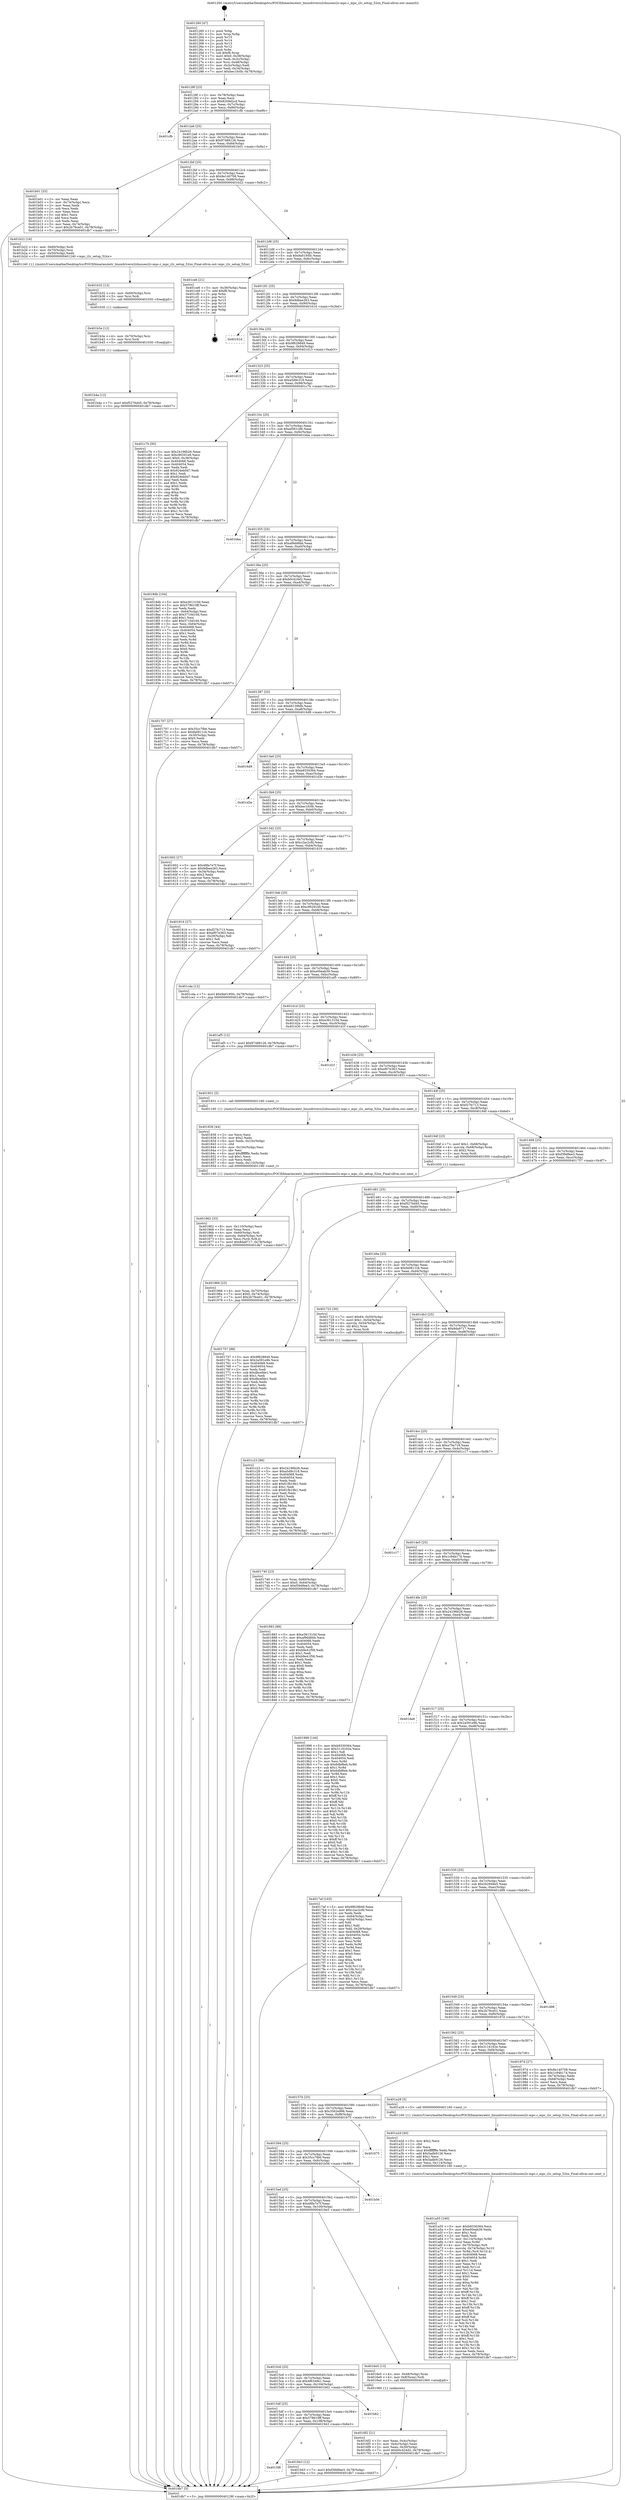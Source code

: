 digraph "0x401260" {
  label = "0x401260 (/mnt/c/Users/mathe/Desktop/tcc/POCII/binaries/extr_linuxdriversi2cbussesi2c-mpc.c_mpc_i2c_setup_52xx_Final-ollvm.out::main(0))"
  labelloc = "t"
  node[shape=record]

  Entry [label="",width=0.3,height=0.3,shape=circle,fillcolor=black,style=filled]
  "0x40128f" [label="{
     0x40128f [23]\l
     | [instrs]\l
     &nbsp;&nbsp;0x40128f \<+3\>: mov -0x78(%rbp),%eax\l
     &nbsp;&nbsp;0x401292 \<+2\>: mov %eax,%ecx\l
     &nbsp;&nbsp;0x401294 \<+6\>: sub $0x8209d2cd,%ecx\l
     &nbsp;&nbsp;0x40129a \<+3\>: mov %eax,-0x7c(%rbp)\l
     &nbsp;&nbsp;0x40129d \<+3\>: mov %ecx,-0x80(%rbp)\l
     &nbsp;&nbsp;0x4012a0 \<+6\>: je 0000000000401cfb \<main+0xa9b\>\l
  }"]
  "0x401cfb" [label="{
     0x401cfb\l
  }", style=dashed]
  "0x4012a6" [label="{
     0x4012a6 [25]\l
     | [instrs]\l
     &nbsp;&nbsp;0x4012a6 \<+5\>: jmp 00000000004012ab \<main+0x4b\>\l
     &nbsp;&nbsp;0x4012ab \<+3\>: mov -0x7c(%rbp),%eax\l
     &nbsp;&nbsp;0x4012ae \<+5\>: sub $0x87488126,%eax\l
     &nbsp;&nbsp;0x4012b3 \<+6\>: mov %eax,-0x84(%rbp)\l
     &nbsp;&nbsp;0x4012b9 \<+6\>: je 0000000000401b01 \<main+0x8a1\>\l
  }"]
  Exit [label="",width=0.3,height=0.3,shape=circle,fillcolor=black,style=filled,peripheries=2]
  "0x401b01" [label="{
     0x401b01 [33]\l
     | [instrs]\l
     &nbsp;&nbsp;0x401b01 \<+2\>: xor %eax,%eax\l
     &nbsp;&nbsp;0x401b03 \<+3\>: mov -0x74(%rbp),%ecx\l
     &nbsp;&nbsp;0x401b06 \<+2\>: mov %eax,%edx\l
     &nbsp;&nbsp;0x401b08 \<+2\>: sub %ecx,%edx\l
     &nbsp;&nbsp;0x401b0a \<+2\>: mov %eax,%ecx\l
     &nbsp;&nbsp;0x401b0c \<+3\>: sub $0x1,%ecx\l
     &nbsp;&nbsp;0x401b0f \<+2\>: add %ecx,%edx\l
     &nbsp;&nbsp;0x401b11 \<+2\>: sub %edx,%eax\l
     &nbsp;&nbsp;0x401b13 \<+3\>: mov %eax,-0x74(%rbp)\l
     &nbsp;&nbsp;0x401b16 \<+7\>: movl $0x2b79ce01,-0x78(%rbp)\l
     &nbsp;&nbsp;0x401b1d \<+5\>: jmp 0000000000401db7 \<main+0xb57\>\l
  }"]
  "0x4012bf" [label="{
     0x4012bf [25]\l
     | [instrs]\l
     &nbsp;&nbsp;0x4012bf \<+5\>: jmp 00000000004012c4 \<main+0x64\>\l
     &nbsp;&nbsp;0x4012c4 \<+3\>: mov -0x7c(%rbp),%eax\l
     &nbsp;&nbsp;0x4012c7 \<+5\>: sub $0x8e140708,%eax\l
     &nbsp;&nbsp;0x4012cc \<+6\>: mov %eax,-0x88(%rbp)\l
     &nbsp;&nbsp;0x4012d2 \<+6\>: je 0000000000401b22 \<main+0x8c2\>\l
  }"]
  "0x401b4a" [label="{
     0x401b4a [12]\l
     | [instrs]\l
     &nbsp;&nbsp;0x401b4a \<+7\>: movl $0xf5276d45,-0x78(%rbp)\l
     &nbsp;&nbsp;0x401b51 \<+5\>: jmp 0000000000401db7 \<main+0xb57\>\l
  }"]
  "0x401b22" [label="{
     0x401b22 [16]\l
     | [instrs]\l
     &nbsp;&nbsp;0x401b22 \<+4\>: mov -0x60(%rbp),%rdi\l
     &nbsp;&nbsp;0x401b26 \<+4\>: mov -0x70(%rbp),%rsi\l
     &nbsp;&nbsp;0x401b2a \<+3\>: mov -0x50(%rbp),%edx\l
     &nbsp;&nbsp;0x401b2d \<+5\>: call 0000000000401240 \<mpc_i2c_setup_52xx\>\l
     | [calls]\l
     &nbsp;&nbsp;0x401240 \{1\} (/mnt/c/Users/mathe/Desktop/tcc/POCII/binaries/extr_linuxdriversi2cbussesi2c-mpc.c_mpc_i2c_setup_52xx_Final-ollvm.out::mpc_i2c_setup_52xx)\l
  }"]
  "0x4012d8" [label="{
     0x4012d8 [25]\l
     | [instrs]\l
     &nbsp;&nbsp;0x4012d8 \<+5\>: jmp 00000000004012dd \<main+0x7d\>\l
     &nbsp;&nbsp;0x4012dd \<+3\>: mov -0x7c(%rbp),%eax\l
     &nbsp;&nbsp;0x4012e0 \<+5\>: sub $0x9a0195fc,%eax\l
     &nbsp;&nbsp;0x4012e5 \<+6\>: mov %eax,-0x8c(%rbp)\l
     &nbsp;&nbsp;0x4012eb \<+6\>: je 0000000000401ce6 \<main+0xa86\>\l
  }"]
  "0x401b3e" [label="{
     0x401b3e [12]\l
     | [instrs]\l
     &nbsp;&nbsp;0x401b3e \<+4\>: mov -0x70(%rbp),%rsi\l
     &nbsp;&nbsp;0x401b42 \<+3\>: mov %rsi,%rdi\l
     &nbsp;&nbsp;0x401b45 \<+5\>: call 0000000000401030 \<free@plt\>\l
     | [calls]\l
     &nbsp;&nbsp;0x401030 \{1\} (unknown)\l
  }"]
  "0x401ce6" [label="{
     0x401ce6 [21]\l
     | [instrs]\l
     &nbsp;&nbsp;0x401ce6 \<+3\>: mov -0x38(%rbp),%eax\l
     &nbsp;&nbsp;0x401ce9 \<+7\>: add $0xf8,%rsp\l
     &nbsp;&nbsp;0x401cf0 \<+1\>: pop %rbx\l
     &nbsp;&nbsp;0x401cf1 \<+2\>: pop %r12\l
     &nbsp;&nbsp;0x401cf3 \<+2\>: pop %r13\l
     &nbsp;&nbsp;0x401cf5 \<+2\>: pop %r14\l
     &nbsp;&nbsp;0x401cf7 \<+2\>: pop %r15\l
     &nbsp;&nbsp;0x401cf9 \<+1\>: pop %rbp\l
     &nbsp;&nbsp;0x401cfa \<+1\>: ret\l
  }"]
  "0x4012f1" [label="{
     0x4012f1 [25]\l
     | [instrs]\l
     &nbsp;&nbsp;0x4012f1 \<+5\>: jmp 00000000004012f6 \<main+0x96\>\l
     &nbsp;&nbsp;0x4012f6 \<+3\>: mov -0x7c(%rbp),%eax\l
     &nbsp;&nbsp;0x4012f9 \<+5\>: sub $0x9dbee263,%eax\l
     &nbsp;&nbsp;0x4012fe \<+6\>: mov %eax,-0x90(%rbp)\l
     &nbsp;&nbsp;0x401304 \<+6\>: je 000000000040161d \<main+0x3bd\>\l
  }"]
  "0x401b32" [label="{
     0x401b32 [12]\l
     | [instrs]\l
     &nbsp;&nbsp;0x401b32 \<+4\>: mov -0x60(%rbp),%rsi\l
     &nbsp;&nbsp;0x401b36 \<+3\>: mov %rsi,%rdi\l
     &nbsp;&nbsp;0x401b39 \<+5\>: call 0000000000401030 \<free@plt\>\l
     | [calls]\l
     &nbsp;&nbsp;0x401030 \{1\} (unknown)\l
  }"]
  "0x40161d" [label="{
     0x40161d\l
  }", style=dashed]
  "0x40130a" [label="{
     0x40130a [25]\l
     | [instrs]\l
     &nbsp;&nbsp;0x40130a \<+5\>: jmp 000000000040130f \<main+0xaf\>\l
     &nbsp;&nbsp;0x40130f \<+3\>: mov -0x7c(%rbp),%eax\l
     &nbsp;&nbsp;0x401312 \<+5\>: sub $0x9f628849,%eax\l
     &nbsp;&nbsp;0x401317 \<+6\>: mov %eax,-0x94(%rbp)\l
     &nbsp;&nbsp;0x40131d \<+6\>: je 0000000000401d13 \<main+0xab3\>\l
  }"]
  "0x401a55" [label="{
     0x401a55 [160]\l
     | [instrs]\l
     &nbsp;&nbsp;0x401a55 \<+5\>: mov $0xb9330364,%ecx\l
     &nbsp;&nbsp;0x401a5a \<+5\>: mov $0xe00eab39,%edx\l
     &nbsp;&nbsp;0x401a5f \<+3\>: mov $0x1,%sil\l
     &nbsp;&nbsp;0x401a62 \<+2\>: xor %edi,%edi\l
     &nbsp;&nbsp;0x401a64 \<+7\>: mov -0x114(%rbp),%r8d\l
     &nbsp;&nbsp;0x401a6b \<+4\>: imul %eax,%r8d\l
     &nbsp;&nbsp;0x401a6f \<+4\>: mov -0x70(%rbp),%r9\l
     &nbsp;&nbsp;0x401a73 \<+4\>: movslq -0x74(%rbp),%r10\l
     &nbsp;&nbsp;0x401a77 \<+4\>: mov %r8d,(%r9,%r10,4)\l
     &nbsp;&nbsp;0x401a7b \<+7\>: mov 0x404068,%eax\l
     &nbsp;&nbsp;0x401a82 \<+8\>: mov 0x404054,%r8d\l
     &nbsp;&nbsp;0x401a8a \<+3\>: sub $0x1,%edi\l
     &nbsp;&nbsp;0x401a8d \<+3\>: mov %eax,%r11d\l
     &nbsp;&nbsp;0x401a90 \<+3\>: add %edi,%r11d\l
     &nbsp;&nbsp;0x401a93 \<+4\>: imul %r11d,%eax\l
     &nbsp;&nbsp;0x401a97 \<+3\>: and $0x1,%eax\l
     &nbsp;&nbsp;0x401a9a \<+3\>: cmp $0x0,%eax\l
     &nbsp;&nbsp;0x401a9d \<+3\>: sete %bl\l
     &nbsp;&nbsp;0x401aa0 \<+4\>: cmp $0xa,%r8d\l
     &nbsp;&nbsp;0x401aa4 \<+4\>: setl %r14b\l
     &nbsp;&nbsp;0x401aa8 \<+3\>: mov %bl,%r15b\l
     &nbsp;&nbsp;0x401aab \<+4\>: xor $0xff,%r15b\l
     &nbsp;&nbsp;0x401aaf \<+3\>: mov %r14b,%r12b\l
     &nbsp;&nbsp;0x401ab2 \<+4\>: xor $0xff,%r12b\l
     &nbsp;&nbsp;0x401ab6 \<+4\>: xor $0x1,%sil\l
     &nbsp;&nbsp;0x401aba \<+3\>: mov %r15b,%r13b\l
     &nbsp;&nbsp;0x401abd \<+4\>: and $0xff,%r13b\l
     &nbsp;&nbsp;0x401ac1 \<+3\>: and %sil,%bl\l
     &nbsp;&nbsp;0x401ac4 \<+3\>: mov %r12b,%al\l
     &nbsp;&nbsp;0x401ac7 \<+2\>: and $0xff,%al\l
     &nbsp;&nbsp;0x401ac9 \<+3\>: and %sil,%r14b\l
     &nbsp;&nbsp;0x401acc \<+3\>: or %bl,%r13b\l
     &nbsp;&nbsp;0x401acf \<+3\>: or %r14b,%al\l
     &nbsp;&nbsp;0x401ad2 \<+3\>: xor %al,%r13b\l
     &nbsp;&nbsp;0x401ad5 \<+3\>: or %r12b,%r15b\l
     &nbsp;&nbsp;0x401ad8 \<+4\>: xor $0xff,%r15b\l
     &nbsp;&nbsp;0x401adc \<+4\>: or $0x1,%sil\l
     &nbsp;&nbsp;0x401ae0 \<+3\>: and %sil,%r15b\l
     &nbsp;&nbsp;0x401ae3 \<+3\>: or %r15b,%r13b\l
     &nbsp;&nbsp;0x401ae6 \<+4\>: test $0x1,%r13b\l
     &nbsp;&nbsp;0x401aea \<+3\>: cmovne %edx,%ecx\l
     &nbsp;&nbsp;0x401aed \<+3\>: mov %ecx,-0x78(%rbp)\l
     &nbsp;&nbsp;0x401af0 \<+5\>: jmp 0000000000401db7 \<main+0xb57\>\l
  }"]
  "0x401d13" [label="{
     0x401d13\l
  }", style=dashed]
  "0x401323" [label="{
     0x401323 [25]\l
     | [instrs]\l
     &nbsp;&nbsp;0x401323 \<+5\>: jmp 0000000000401328 \<main+0xc8\>\l
     &nbsp;&nbsp;0x401328 \<+3\>: mov -0x7c(%rbp),%eax\l
     &nbsp;&nbsp;0x40132b \<+5\>: sub $0xa5d9c318,%eax\l
     &nbsp;&nbsp;0x401330 \<+6\>: mov %eax,-0x98(%rbp)\l
     &nbsp;&nbsp;0x401336 \<+6\>: je 0000000000401c7b \<main+0xa1b\>\l
  }"]
  "0x401a2d" [label="{
     0x401a2d [40]\l
     | [instrs]\l
     &nbsp;&nbsp;0x401a2d \<+5\>: mov $0x2,%ecx\l
     &nbsp;&nbsp;0x401a32 \<+1\>: cltd\l
     &nbsp;&nbsp;0x401a33 \<+2\>: idiv %ecx\l
     &nbsp;&nbsp;0x401a35 \<+6\>: imul $0xfffffffe,%edx,%ecx\l
     &nbsp;&nbsp;0x401a3b \<+6\>: add $0x5adb9126,%ecx\l
     &nbsp;&nbsp;0x401a41 \<+3\>: add $0x1,%ecx\l
     &nbsp;&nbsp;0x401a44 \<+6\>: sub $0x5adb9126,%ecx\l
     &nbsp;&nbsp;0x401a4a \<+6\>: mov %ecx,-0x114(%rbp)\l
     &nbsp;&nbsp;0x401a50 \<+5\>: call 0000000000401160 \<next_i\>\l
     | [calls]\l
     &nbsp;&nbsp;0x401160 \{1\} (/mnt/c/Users/mathe/Desktop/tcc/POCII/binaries/extr_linuxdriversi2cbussesi2c-mpc.c_mpc_i2c_setup_52xx_Final-ollvm.out::next_i)\l
  }"]
  "0x401c7b" [label="{
     0x401c7b [95]\l
     | [instrs]\l
     &nbsp;&nbsp;0x401c7b \<+5\>: mov $0x24196b26,%eax\l
     &nbsp;&nbsp;0x401c80 \<+5\>: mov $0xc90291e9,%ecx\l
     &nbsp;&nbsp;0x401c85 \<+7\>: movl $0x0,-0x38(%rbp)\l
     &nbsp;&nbsp;0x401c8c \<+7\>: mov 0x404068,%edx\l
     &nbsp;&nbsp;0x401c93 \<+7\>: mov 0x404054,%esi\l
     &nbsp;&nbsp;0x401c9a \<+2\>: mov %edx,%edi\l
     &nbsp;&nbsp;0x401c9c \<+6\>: add $0x924eb0d7,%edi\l
     &nbsp;&nbsp;0x401ca2 \<+3\>: sub $0x1,%edi\l
     &nbsp;&nbsp;0x401ca5 \<+6\>: sub $0x924eb0d7,%edi\l
     &nbsp;&nbsp;0x401cab \<+3\>: imul %edi,%edx\l
     &nbsp;&nbsp;0x401cae \<+3\>: and $0x1,%edx\l
     &nbsp;&nbsp;0x401cb1 \<+3\>: cmp $0x0,%edx\l
     &nbsp;&nbsp;0x401cb4 \<+4\>: sete %r8b\l
     &nbsp;&nbsp;0x401cb8 \<+3\>: cmp $0xa,%esi\l
     &nbsp;&nbsp;0x401cbb \<+4\>: setl %r9b\l
     &nbsp;&nbsp;0x401cbf \<+3\>: mov %r8b,%r10b\l
     &nbsp;&nbsp;0x401cc2 \<+3\>: and %r9b,%r10b\l
     &nbsp;&nbsp;0x401cc5 \<+3\>: xor %r9b,%r8b\l
     &nbsp;&nbsp;0x401cc8 \<+3\>: or %r8b,%r10b\l
     &nbsp;&nbsp;0x401ccb \<+4\>: test $0x1,%r10b\l
     &nbsp;&nbsp;0x401ccf \<+3\>: cmovne %ecx,%eax\l
     &nbsp;&nbsp;0x401cd2 \<+3\>: mov %eax,-0x78(%rbp)\l
     &nbsp;&nbsp;0x401cd5 \<+5\>: jmp 0000000000401db7 \<main+0xb57\>\l
  }"]
  "0x40133c" [label="{
     0x40133c [25]\l
     | [instrs]\l
     &nbsp;&nbsp;0x40133c \<+5\>: jmp 0000000000401341 \<main+0xe1\>\l
     &nbsp;&nbsp;0x401341 \<+3\>: mov -0x7c(%rbp),%eax\l
     &nbsp;&nbsp;0x401344 \<+5\>: sub $0xaf561cd6,%eax\l
     &nbsp;&nbsp;0x401349 \<+6\>: mov %eax,-0x9c(%rbp)\l
     &nbsp;&nbsp;0x40134f \<+6\>: je 0000000000401bba \<main+0x95a\>\l
  }"]
  "0x401966" [label="{
     0x401966 [23]\l
     | [instrs]\l
     &nbsp;&nbsp;0x401966 \<+4\>: mov %rax,-0x70(%rbp)\l
     &nbsp;&nbsp;0x40196a \<+7\>: movl $0x0,-0x74(%rbp)\l
     &nbsp;&nbsp;0x401971 \<+7\>: movl $0x2b79ce01,-0x78(%rbp)\l
     &nbsp;&nbsp;0x401978 \<+5\>: jmp 0000000000401db7 \<main+0xb57\>\l
  }"]
  "0x401bba" [label="{
     0x401bba\l
  }", style=dashed]
  "0x401355" [label="{
     0x401355 [25]\l
     | [instrs]\l
     &nbsp;&nbsp;0x401355 \<+5\>: jmp 000000000040135a \<main+0xfa\>\l
     &nbsp;&nbsp;0x40135a \<+3\>: mov -0x7c(%rbp),%eax\l
     &nbsp;&nbsp;0x40135d \<+5\>: sub $0xaf9dd6bb,%eax\l
     &nbsp;&nbsp;0x401362 \<+6\>: mov %eax,-0xa0(%rbp)\l
     &nbsp;&nbsp;0x401368 \<+6\>: je 00000000004018db \<main+0x67b\>\l
  }"]
  "0x4015f8" [label="{
     0x4015f8\l
  }", style=dashed]
  "0x4018db" [label="{
     0x4018db [104]\l
     | [instrs]\l
     &nbsp;&nbsp;0x4018db \<+5\>: mov $0xe361310d,%eax\l
     &nbsp;&nbsp;0x4018e0 \<+5\>: mov $0x578610ff,%ecx\l
     &nbsp;&nbsp;0x4018e5 \<+2\>: xor %edx,%edx\l
     &nbsp;&nbsp;0x4018e7 \<+3\>: mov -0x64(%rbp),%esi\l
     &nbsp;&nbsp;0x4018ea \<+6\>: sub $0x3710d10d,%esi\l
     &nbsp;&nbsp;0x4018f0 \<+3\>: add $0x1,%esi\l
     &nbsp;&nbsp;0x4018f3 \<+6\>: add $0x3710d10d,%esi\l
     &nbsp;&nbsp;0x4018f9 \<+3\>: mov %esi,-0x64(%rbp)\l
     &nbsp;&nbsp;0x4018fc \<+7\>: mov 0x404068,%esi\l
     &nbsp;&nbsp;0x401903 \<+7\>: mov 0x404054,%edi\l
     &nbsp;&nbsp;0x40190a \<+3\>: sub $0x1,%edx\l
     &nbsp;&nbsp;0x40190d \<+3\>: mov %esi,%r8d\l
     &nbsp;&nbsp;0x401910 \<+3\>: add %edx,%r8d\l
     &nbsp;&nbsp;0x401913 \<+4\>: imul %r8d,%esi\l
     &nbsp;&nbsp;0x401917 \<+3\>: and $0x1,%esi\l
     &nbsp;&nbsp;0x40191a \<+3\>: cmp $0x0,%esi\l
     &nbsp;&nbsp;0x40191d \<+4\>: sete %r9b\l
     &nbsp;&nbsp;0x401921 \<+3\>: cmp $0xa,%edi\l
     &nbsp;&nbsp;0x401924 \<+4\>: setl %r10b\l
     &nbsp;&nbsp;0x401928 \<+3\>: mov %r9b,%r11b\l
     &nbsp;&nbsp;0x40192b \<+3\>: and %r10b,%r11b\l
     &nbsp;&nbsp;0x40192e \<+3\>: xor %r10b,%r9b\l
     &nbsp;&nbsp;0x401931 \<+3\>: or %r9b,%r11b\l
     &nbsp;&nbsp;0x401934 \<+4\>: test $0x1,%r11b\l
     &nbsp;&nbsp;0x401938 \<+3\>: cmovne %ecx,%eax\l
     &nbsp;&nbsp;0x40193b \<+3\>: mov %eax,-0x78(%rbp)\l
     &nbsp;&nbsp;0x40193e \<+5\>: jmp 0000000000401db7 \<main+0xb57\>\l
  }"]
  "0x40136e" [label="{
     0x40136e [25]\l
     | [instrs]\l
     &nbsp;&nbsp;0x40136e \<+5\>: jmp 0000000000401373 \<main+0x113\>\l
     &nbsp;&nbsp;0x401373 \<+3\>: mov -0x7c(%rbp),%eax\l
     &nbsp;&nbsp;0x401376 \<+5\>: sub $0xb0c424d2,%eax\l
     &nbsp;&nbsp;0x40137b \<+6\>: mov %eax,-0xa4(%rbp)\l
     &nbsp;&nbsp;0x401381 \<+6\>: je 0000000000401707 \<main+0x4a7\>\l
  }"]
  "0x401943" [label="{
     0x401943 [12]\l
     | [instrs]\l
     &nbsp;&nbsp;0x401943 \<+7\>: movl $0xf39d9ee3,-0x78(%rbp)\l
     &nbsp;&nbsp;0x40194a \<+5\>: jmp 0000000000401db7 \<main+0xb57\>\l
  }"]
  "0x401707" [label="{
     0x401707 [27]\l
     | [instrs]\l
     &nbsp;&nbsp;0x401707 \<+5\>: mov $0x35cc7fb6,%eax\l
     &nbsp;&nbsp;0x40170c \<+5\>: mov $0xfa0811cb,%ecx\l
     &nbsp;&nbsp;0x401711 \<+3\>: mov -0x30(%rbp),%edx\l
     &nbsp;&nbsp;0x401714 \<+3\>: cmp $0x0,%edx\l
     &nbsp;&nbsp;0x401717 \<+3\>: cmove %ecx,%eax\l
     &nbsp;&nbsp;0x40171a \<+3\>: mov %eax,-0x78(%rbp)\l
     &nbsp;&nbsp;0x40171d \<+5\>: jmp 0000000000401db7 \<main+0xb57\>\l
  }"]
  "0x401387" [label="{
     0x401387 [25]\l
     | [instrs]\l
     &nbsp;&nbsp;0x401387 \<+5\>: jmp 000000000040138c \<main+0x12c\>\l
     &nbsp;&nbsp;0x40138c \<+3\>: mov -0x7c(%rbp),%eax\l
     &nbsp;&nbsp;0x40138f \<+5\>: sub $0xb6139bfb,%eax\l
     &nbsp;&nbsp;0x401394 \<+6\>: mov %eax,-0xa8(%rbp)\l
     &nbsp;&nbsp;0x40139a \<+6\>: je 00000000004016d9 \<main+0x479\>\l
  }"]
  "0x4015df" [label="{
     0x4015df [25]\l
     | [instrs]\l
     &nbsp;&nbsp;0x4015df \<+5\>: jmp 00000000004015e4 \<main+0x384\>\l
     &nbsp;&nbsp;0x4015e4 \<+3\>: mov -0x7c(%rbp),%eax\l
     &nbsp;&nbsp;0x4015e7 \<+5\>: sub $0x578610ff,%eax\l
     &nbsp;&nbsp;0x4015ec \<+6\>: mov %eax,-0x108(%rbp)\l
     &nbsp;&nbsp;0x4015f2 \<+6\>: je 0000000000401943 \<main+0x6e3\>\l
  }"]
  "0x4016d9" [label="{
     0x4016d9\l
  }", style=dashed]
  "0x4013a0" [label="{
     0x4013a0 [25]\l
     | [instrs]\l
     &nbsp;&nbsp;0x4013a0 \<+5\>: jmp 00000000004013a5 \<main+0x145\>\l
     &nbsp;&nbsp;0x4013a5 \<+3\>: mov -0x7c(%rbp),%eax\l
     &nbsp;&nbsp;0x4013a8 \<+5\>: sub $0xb9330364,%eax\l
     &nbsp;&nbsp;0x4013ad \<+6\>: mov %eax,-0xac(%rbp)\l
     &nbsp;&nbsp;0x4013b3 \<+6\>: je 0000000000401d3e \<main+0xade\>\l
  }"]
  "0x401b62" [label="{
     0x401b62\l
  }", style=dashed]
  "0x401d3e" [label="{
     0x401d3e\l
  }", style=dashed]
  "0x4013b9" [label="{
     0x4013b9 [25]\l
     | [instrs]\l
     &nbsp;&nbsp;0x4013b9 \<+5\>: jmp 00000000004013be \<main+0x15e\>\l
     &nbsp;&nbsp;0x4013be \<+3\>: mov -0x7c(%rbp),%eax\l
     &nbsp;&nbsp;0x4013c1 \<+5\>: sub $0xbec1fc0b,%eax\l
     &nbsp;&nbsp;0x4013c6 \<+6\>: mov %eax,-0xb0(%rbp)\l
     &nbsp;&nbsp;0x4013cc \<+6\>: je 0000000000401602 \<main+0x3a2\>\l
  }"]
  "0x401862" [label="{
     0x401862 [33]\l
     | [instrs]\l
     &nbsp;&nbsp;0x401862 \<+6\>: mov -0x110(%rbp),%ecx\l
     &nbsp;&nbsp;0x401868 \<+3\>: imul %eax,%ecx\l
     &nbsp;&nbsp;0x40186b \<+4\>: mov -0x60(%rbp),%rdi\l
     &nbsp;&nbsp;0x40186f \<+4\>: movslq -0x64(%rbp),%r8\l
     &nbsp;&nbsp;0x401873 \<+4\>: mov %ecx,(%rdi,%r8,4)\l
     &nbsp;&nbsp;0x401877 \<+7\>: movl $0x8da9717,-0x78(%rbp)\l
     &nbsp;&nbsp;0x40187e \<+5\>: jmp 0000000000401db7 \<main+0xb57\>\l
  }"]
  "0x401602" [label="{
     0x401602 [27]\l
     | [instrs]\l
     &nbsp;&nbsp;0x401602 \<+5\>: mov $0x48fa7e7f,%eax\l
     &nbsp;&nbsp;0x401607 \<+5\>: mov $0x9dbee263,%ecx\l
     &nbsp;&nbsp;0x40160c \<+3\>: mov -0x34(%rbp),%edx\l
     &nbsp;&nbsp;0x40160f \<+3\>: cmp $0x2,%edx\l
     &nbsp;&nbsp;0x401612 \<+3\>: cmovne %ecx,%eax\l
     &nbsp;&nbsp;0x401615 \<+3\>: mov %eax,-0x78(%rbp)\l
     &nbsp;&nbsp;0x401618 \<+5\>: jmp 0000000000401db7 \<main+0xb57\>\l
  }"]
  "0x4013d2" [label="{
     0x4013d2 [25]\l
     | [instrs]\l
     &nbsp;&nbsp;0x4013d2 \<+5\>: jmp 00000000004013d7 \<main+0x177\>\l
     &nbsp;&nbsp;0x4013d7 \<+3\>: mov -0x7c(%rbp),%eax\l
     &nbsp;&nbsp;0x4013da \<+5\>: sub $0xc2ac2cfd,%eax\l
     &nbsp;&nbsp;0x4013df \<+6\>: mov %eax,-0xb4(%rbp)\l
     &nbsp;&nbsp;0x4013e5 \<+6\>: je 0000000000401816 \<main+0x5b6\>\l
  }"]
  "0x401db7" [label="{
     0x401db7 [5]\l
     | [instrs]\l
     &nbsp;&nbsp;0x401db7 \<+5\>: jmp 000000000040128f \<main+0x2f\>\l
  }"]
  "0x401260" [label="{
     0x401260 [47]\l
     | [instrs]\l
     &nbsp;&nbsp;0x401260 \<+1\>: push %rbp\l
     &nbsp;&nbsp;0x401261 \<+3\>: mov %rsp,%rbp\l
     &nbsp;&nbsp;0x401264 \<+2\>: push %r15\l
     &nbsp;&nbsp;0x401266 \<+2\>: push %r14\l
     &nbsp;&nbsp;0x401268 \<+2\>: push %r13\l
     &nbsp;&nbsp;0x40126a \<+2\>: push %r12\l
     &nbsp;&nbsp;0x40126c \<+1\>: push %rbx\l
     &nbsp;&nbsp;0x40126d \<+7\>: sub $0xf8,%rsp\l
     &nbsp;&nbsp;0x401274 \<+7\>: movl $0x0,-0x38(%rbp)\l
     &nbsp;&nbsp;0x40127b \<+3\>: mov %edi,-0x3c(%rbp)\l
     &nbsp;&nbsp;0x40127e \<+4\>: mov %rsi,-0x48(%rbp)\l
     &nbsp;&nbsp;0x401282 \<+3\>: mov -0x3c(%rbp),%edi\l
     &nbsp;&nbsp;0x401285 \<+3\>: mov %edi,-0x34(%rbp)\l
     &nbsp;&nbsp;0x401288 \<+7\>: movl $0xbec1fc0b,-0x78(%rbp)\l
  }"]
  "0x401836" [label="{
     0x401836 [44]\l
     | [instrs]\l
     &nbsp;&nbsp;0x401836 \<+2\>: xor %ecx,%ecx\l
     &nbsp;&nbsp;0x401838 \<+5\>: mov $0x2,%edx\l
     &nbsp;&nbsp;0x40183d \<+6\>: mov %edx,-0x10c(%rbp)\l
     &nbsp;&nbsp;0x401843 \<+1\>: cltd\l
     &nbsp;&nbsp;0x401844 \<+6\>: mov -0x10c(%rbp),%esi\l
     &nbsp;&nbsp;0x40184a \<+2\>: idiv %esi\l
     &nbsp;&nbsp;0x40184c \<+6\>: imul $0xfffffffe,%edx,%edx\l
     &nbsp;&nbsp;0x401852 \<+3\>: sub $0x1,%ecx\l
     &nbsp;&nbsp;0x401855 \<+2\>: sub %ecx,%edx\l
     &nbsp;&nbsp;0x401857 \<+6\>: mov %edx,-0x110(%rbp)\l
     &nbsp;&nbsp;0x40185d \<+5\>: call 0000000000401160 \<next_i\>\l
     | [calls]\l
     &nbsp;&nbsp;0x401160 \{1\} (/mnt/c/Users/mathe/Desktop/tcc/POCII/binaries/extr_linuxdriversi2cbussesi2c-mpc.c_mpc_i2c_setup_52xx_Final-ollvm.out::next_i)\l
  }"]
  "0x401816" [label="{
     0x401816 [27]\l
     | [instrs]\l
     &nbsp;&nbsp;0x401816 \<+5\>: mov $0xf27fc713,%eax\l
     &nbsp;&nbsp;0x40181b \<+5\>: mov $0xef07e363,%ecx\l
     &nbsp;&nbsp;0x401820 \<+3\>: mov -0x29(%rbp),%dl\l
     &nbsp;&nbsp;0x401823 \<+3\>: test $0x1,%dl\l
     &nbsp;&nbsp;0x401826 \<+3\>: cmovne %ecx,%eax\l
     &nbsp;&nbsp;0x401829 \<+3\>: mov %eax,-0x78(%rbp)\l
     &nbsp;&nbsp;0x40182c \<+5\>: jmp 0000000000401db7 \<main+0xb57\>\l
  }"]
  "0x4013eb" [label="{
     0x4013eb [25]\l
     | [instrs]\l
     &nbsp;&nbsp;0x4013eb \<+5\>: jmp 00000000004013f0 \<main+0x190\>\l
     &nbsp;&nbsp;0x4013f0 \<+3\>: mov -0x7c(%rbp),%eax\l
     &nbsp;&nbsp;0x4013f3 \<+5\>: sub $0xc90291e9,%eax\l
     &nbsp;&nbsp;0x4013f8 \<+6\>: mov %eax,-0xb8(%rbp)\l
     &nbsp;&nbsp;0x4013fe \<+6\>: je 0000000000401cda \<main+0xa7a\>\l
  }"]
  "0x401740" [label="{
     0x401740 [23]\l
     | [instrs]\l
     &nbsp;&nbsp;0x401740 \<+4\>: mov %rax,-0x60(%rbp)\l
     &nbsp;&nbsp;0x401744 \<+7\>: movl $0x0,-0x64(%rbp)\l
     &nbsp;&nbsp;0x40174b \<+7\>: movl $0xf39d9ee3,-0x78(%rbp)\l
     &nbsp;&nbsp;0x401752 \<+5\>: jmp 0000000000401db7 \<main+0xb57\>\l
  }"]
  "0x401cda" [label="{
     0x401cda [12]\l
     | [instrs]\l
     &nbsp;&nbsp;0x401cda \<+7\>: movl $0x9a0195fc,-0x78(%rbp)\l
     &nbsp;&nbsp;0x401ce1 \<+5\>: jmp 0000000000401db7 \<main+0xb57\>\l
  }"]
  "0x401404" [label="{
     0x401404 [25]\l
     | [instrs]\l
     &nbsp;&nbsp;0x401404 \<+5\>: jmp 0000000000401409 \<main+0x1a9\>\l
     &nbsp;&nbsp;0x401409 \<+3\>: mov -0x7c(%rbp),%eax\l
     &nbsp;&nbsp;0x40140c \<+5\>: sub $0xe00eab39,%eax\l
     &nbsp;&nbsp;0x401411 \<+6\>: mov %eax,-0xbc(%rbp)\l
     &nbsp;&nbsp;0x401417 \<+6\>: je 0000000000401af5 \<main+0x895\>\l
  }"]
  "0x4016f2" [label="{
     0x4016f2 [21]\l
     | [instrs]\l
     &nbsp;&nbsp;0x4016f2 \<+3\>: mov %eax,-0x4c(%rbp)\l
     &nbsp;&nbsp;0x4016f5 \<+3\>: mov -0x4c(%rbp),%eax\l
     &nbsp;&nbsp;0x4016f8 \<+3\>: mov %eax,-0x30(%rbp)\l
     &nbsp;&nbsp;0x4016fb \<+7\>: movl $0xb0c424d2,-0x78(%rbp)\l
     &nbsp;&nbsp;0x401702 \<+5\>: jmp 0000000000401db7 \<main+0xb57\>\l
  }"]
  "0x401af5" [label="{
     0x401af5 [12]\l
     | [instrs]\l
     &nbsp;&nbsp;0x401af5 \<+7\>: movl $0x87488126,-0x78(%rbp)\l
     &nbsp;&nbsp;0x401afc \<+5\>: jmp 0000000000401db7 \<main+0xb57\>\l
  }"]
  "0x40141d" [label="{
     0x40141d [25]\l
     | [instrs]\l
     &nbsp;&nbsp;0x40141d \<+5\>: jmp 0000000000401422 \<main+0x1c2\>\l
     &nbsp;&nbsp;0x401422 \<+3\>: mov -0x7c(%rbp),%eax\l
     &nbsp;&nbsp;0x401425 \<+5\>: sub $0xe361310d,%eax\l
     &nbsp;&nbsp;0x40142a \<+6\>: mov %eax,-0xc0(%rbp)\l
     &nbsp;&nbsp;0x401430 \<+6\>: je 0000000000401d1f \<main+0xabf\>\l
  }"]
  "0x4015c6" [label="{
     0x4015c6 [25]\l
     | [instrs]\l
     &nbsp;&nbsp;0x4015c6 \<+5\>: jmp 00000000004015cb \<main+0x36b\>\l
     &nbsp;&nbsp;0x4015cb \<+3\>: mov -0x7c(%rbp),%eax\l
     &nbsp;&nbsp;0x4015ce \<+5\>: sub $0x4f6349e1,%eax\l
     &nbsp;&nbsp;0x4015d3 \<+6\>: mov %eax,-0x104(%rbp)\l
     &nbsp;&nbsp;0x4015d9 \<+6\>: je 0000000000401b62 \<main+0x902\>\l
  }"]
  "0x401d1f" [label="{
     0x401d1f\l
  }", style=dashed]
  "0x401436" [label="{
     0x401436 [25]\l
     | [instrs]\l
     &nbsp;&nbsp;0x401436 \<+5\>: jmp 000000000040143b \<main+0x1db\>\l
     &nbsp;&nbsp;0x40143b \<+3\>: mov -0x7c(%rbp),%eax\l
     &nbsp;&nbsp;0x40143e \<+5\>: sub $0xef07e363,%eax\l
     &nbsp;&nbsp;0x401443 \<+6\>: mov %eax,-0xc4(%rbp)\l
     &nbsp;&nbsp;0x401449 \<+6\>: je 0000000000401831 \<main+0x5d1\>\l
  }"]
  "0x4016e5" [label="{
     0x4016e5 [13]\l
     | [instrs]\l
     &nbsp;&nbsp;0x4016e5 \<+4\>: mov -0x48(%rbp),%rax\l
     &nbsp;&nbsp;0x4016e9 \<+4\>: mov 0x8(%rax),%rdi\l
     &nbsp;&nbsp;0x4016ed \<+5\>: call 0000000000401060 \<atoi@plt\>\l
     | [calls]\l
     &nbsp;&nbsp;0x401060 \{1\} (unknown)\l
  }"]
  "0x401831" [label="{
     0x401831 [5]\l
     | [instrs]\l
     &nbsp;&nbsp;0x401831 \<+5\>: call 0000000000401160 \<next_i\>\l
     | [calls]\l
     &nbsp;&nbsp;0x401160 \{1\} (/mnt/c/Users/mathe/Desktop/tcc/POCII/binaries/extr_linuxdriversi2cbussesi2c-mpc.c_mpc_i2c_setup_52xx_Final-ollvm.out::next_i)\l
  }"]
  "0x40144f" [label="{
     0x40144f [25]\l
     | [instrs]\l
     &nbsp;&nbsp;0x40144f \<+5\>: jmp 0000000000401454 \<main+0x1f4\>\l
     &nbsp;&nbsp;0x401454 \<+3\>: mov -0x7c(%rbp),%eax\l
     &nbsp;&nbsp;0x401457 \<+5\>: sub $0xf27fc713,%eax\l
     &nbsp;&nbsp;0x40145c \<+6\>: mov %eax,-0xc8(%rbp)\l
     &nbsp;&nbsp;0x401462 \<+6\>: je 000000000040194f \<main+0x6ef\>\l
  }"]
  "0x4015ad" [label="{
     0x4015ad [25]\l
     | [instrs]\l
     &nbsp;&nbsp;0x4015ad \<+5\>: jmp 00000000004015b2 \<main+0x352\>\l
     &nbsp;&nbsp;0x4015b2 \<+3\>: mov -0x7c(%rbp),%eax\l
     &nbsp;&nbsp;0x4015b5 \<+5\>: sub $0x48fa7e7f,%eax\l
     &nbsp;&nbsp;0x4015ba \<+6\>: mov %eax,-0x100(%rbp)\l
     &nbsp;&nbsp;0x4015c0 \<+6\>: je 00000000004016e5 \<main+0x485\>\l
  }"]
  "0x40194f" [label="{
     0x40194f [23]\l
     | [instrs]\l
     &nbsp;&nbsp;0x40194f \<+7\>: movl $0x1,-0x68(%rbp)\l
     &nbsp;&nbsp;0x401956 \<+4\>: movslq -0x68(%rbp),%rax\l
     &nbsp;&nbsp;0x40195a \<+4\>: shl $0x2,%rax\l
     &nbsp;&nbsp;0x40195e \<+3\>: mov %rax,%rdi\l
     &nbsp;&nbsp;0x401961 \<+5\>: call 0000000000401050 \<malloc@plt\>\l
     | [calls]\l
     &nbsp;&nbsp;0x401050 \{1\} (unknown)\l
  }"]
  "0x401468" [label="{
     0x401468 [25]\l
     | [instrs]\l
     &nbsp;&nbsp;0x401468 \<+5\>: jmp 000000000040146d \<main+0x20d\>\l
     &nbsp;&nbsp;0x40146d \<+3\>: mov -0x7c(%rbp),%eax\l
     &nbsp;&nbsp;0x401470 \<+5\>: sub $0xf39d9ee3,%eax\l
     &nbsp;&nbsp;0x401475 \<+6\>: mov %eax,-0xcc(%rbp)\l
     &nbsp;&nbsp;0x40147b \<+6\>: je 0000000000401757 \<main+0x4f7\>\l
  }"]
  "0x401b56" [label="{
     0x401b56\l
  }", style=dashed]
  "0x401757" [label="{
     0x401757 [88]\l
     | [instrs]\l
     &nbsp;&nbsp;0x401757 \<+5\>: mov $0x9f628849,%eax\l
     &nbsp;&nbsp;0x40175c \<+5\>: mov $0x2a591e9b,%ecx\l
     &nbsp;&nbsp;0x401761 \<+7\>: mov 0x404068,%edx\l
     &nbsp;&nbsp;0x401768 \<+7\>: mov 0x404054,%esi\l
     &nbsp;&nbsp;0x40176f \<+2\>: mov %edx,%edi\l
     &nbsp;&nbsp;0x401771 \<+6\>: sub $0xdbcefde1,%edi\l
     &nbsp;&nbsp;0x401777 \<+3\>: sub $0x1,%edi\l
     &nbsp;&nbsp;0x40177a \<+6\>: add $0xdbcefde1,%edi\l
     &nbsp;&nbsp;0x401780 \<+3\>: imul %edi,%edx\l
     &nbsp;&nbsp;0x401783 \<+3\>: and $0x1,%edx\l
     &nbsp;&nbsp;0x401786 \<+3\>: cmp $0x0,%edx\l
     &nbsp;&nbsp;0x401789 \<+4\>: sete %r8b\l
     &nbsp;&nbsp;0x40178d \<+3\>: cmp $0xa,%esi\l
     &nbsp;&nbsp;0x401790 \<+4\>: setl %r9b\l
     &nbsp;&nbsp;0x401794 \<+3\>: mov %r8b,%r10b\l
     &nbsp;&nbsp;0x401797 \<+3\>: and %r9b,%r10b\l
     &nbsp;&nbsp;0x40179a \<+3\>: xor %r9b,%r8b\l
     &nbsp;&nbsp;0x40179d \<+3\>: or %r8b,%r10b\l
     &nbsp;&nbsp;0x4017a0 \<+4\>: test $0x1,%r10b\l
     &nbsp;&nbsp;0x4017a4 \<+3\>: cmovne %ecx,%eax\l
     &nbsp;&nbsp;0x4017a7 \<+3\>: mov %eax,-0x78(%rbp)\l
     &nbsp;&nbsp;0x4017aa \<+5\>: jmp 0000000000401db7 \<main+0xb57\>\l
  }"]
  "0x401481" [label="{
     0x401481 [25]\l
     | [instrs]\l
     &nbsp;&nbsp;0x401481 \<+5\>: jmp 0000000000401486 \<main+0x226\>\l
     &nbsp;&nbsp;0x401486 \<+3\>: mov -0x7c(%rbp),%eax\l
     &nbsp;&nbsp;0x401489 \<+5\>: sub $0xf5276d45,%eax\l
     &nbsp;&nbsp;0x40148e \<+6\>: mov %eax,-0xd0(%rbp)\l
     &nbsp;&nbsp;0x401494 \<+6\>: je 0000000000401c23 \<main+0x9c3\>\l
  }"]
  "0x401594" [label="{
     0x401594 [25]\l
     | [instrs]\l
     &nbsp;&nbsp;0x401594 \<+5\>: jmp 0000000000401599 \<main+0x339\>\l
     &nbsp;&nbsp;0x401599 \<+3\>: mov -0x7c(%rbp),%eax\l
     &nbsp;&nbsp;0x40159c \<+5\>: sub $0x35cc7fb6,%eax\l
     &nbsp;&nbsp;0x4015a1 \<+6\>: mov %eax,-0xfc(%rbp)\l
     &nbsp;&nbsp;0x4015a7 \<+6\>: je 0000000000401b56 \<main+0x8f6\>\l
  }"]
  "0x401c23" [label="{
     0x401c23 [88]\l
     | [instrs]\l
     &nbsp;&nbsp;0x401c23 \<+5\>: mov $0x24196b26,%eax\l
     &nbsp;&nbsp;0x401c28 \<+5\>: mov $0xa5d9c318,%ecx\l
     &nbsp;&nbsp;0x401c2d \<+7\>: mov 0x404068,%edx\l
     &nbsp;&nbsp;0x401c34 \<+7\>: mov 0x404054,%esi\l
     &nbsp;&nbsp;0x401c3b \<+2\>: mov %edx,%edi\l
     &nbsp;&nbsp;0x401c3d \<+6\>: add $0x61fb19b1,%edi\l
     &nbsp;&nbsp;0x401c43 \<+3\>: sub $0x1,%edi\l
     &nbsp;&nbsp;0x401c46 \<+6\>: sub $0x61fb19b1,%edi\l
     &nbsp;&nbsp;0x401c4c \<+3\>: imul %edi,%edx\l
     &nbsp;&nbsp;0x401c4f \<+3\>: and $0x1,%edx\l
     &nbsp;&nbsp;0x401c52 \<+3\>: cmp $0x0,%edx\l
     &nbsp;&nbsp;0x401c55 \<+4\>: sete %r8b\l
     &nbsp;&nbsp;0x401c59 \<+3\>: cmp $0xa,%esi\l
     &nbsp;&nbsp;0x401c5c \<+4\>: setl %r9b\l
     &nbsp;&nbsp;0x401c60 \<+3\>: mov %r8b,%r10b\l
     &nbsp;&nbsp;0x401c63 \<+3\>: and %r9b,%r10b\l
     &nbsp;&nbsp;0x401c66 \<+3\>: xor %r9b,%r8b\l
     &nbsp;&nbsp;0x401c69 \<+3\>: or %r8b,%r10b\l
     &nbsp;&nbsp;0x401c6c \<+4\>: test $0x1,%r10b\l
     &nbsp;&nbsp;0x401c70 \<+3\>: cmovne %ecx,%eax\l
     &nbsp;&nbsp;0x401c73 \<+3\>: mov %eax,-0x78(%rbp)\l
     &nbsp;&nbsp;0x401c76 \<+5\>: jmp 0000000000401db7 \<main+0xb57\>\l
  }"]
  "0x40149a" [label="{
     0x40149a [25]\l
     | [instrs]\l
     &nbsp;&nbsp;0x40149a \<+5\>: jmp 000000000040149f \<main+0x23f\>\l
     &nbsp;&nbsp;0x40149f \<+3\>: mov -0x7c(%rbp),%eax\l
     &nbsp;&nbsp;0x4014a2 \<+5\>: sub $0xfa0811cb,%eax\l
     &nbsp;&nbsp;0x4014a7 \<+6\>: mov %eax,-0xd4(%rbp)\l
     &nbsp;&nbsp;0x4014ad \<+6\>: je 0000000000401722 \<main+0x4c2\>\l
  }"]
  "0x401675" [label="{
     0x401675\l
  }", style=dashed]
  "0x401722" [label="{
     0x401722 [30]\l
     | [instrs]\l
     &nbsp;&nbsp;0x401722 \<+7\>: movl $0x64,-0x50(%rbp)\l
     &nbsp;&nbsp;0x401729 \<+7\>: movl $0x1,-0x54(%rbp)\l
     &nbsp;&nbsp;0x401730 \<+4\>: movslq -0x54(%rbp),%rax\l
     &nbsp;&nbsp;0x401734 \<+4\>: shl $0x2,%rax\l
     &nbsp;&nbsp;0x401738 \<+3\>: mov %rax,%rdi\l
     &nbsp;&nbsp;0x40173b \<+5\>: call 0000000000401050 \<malloc@plt\>\l
     | [calls]\l
     &nbsp;&nbsp;0x401050 \{1\} (unknown)\l
  }"]
  "0x4014b3" [label="{
     0x4014b3 [25]\l
     | [instrs]\l
     &nbsp;&nbsp;0x4014b3 \<+5\>: jmp 00000000004014b8 \<main+0x258\>\l
     &nbsp;&nbsp;0x4014b8 \<+3\>: mov -0x7c(%rbp),%eax\l
     &nbsp;&nbsp;0x4014bb \<+5\>: sub $0x8da9717,%eax\l
     &nbsp;&nbsp;0x4014c0 \<+6\>: mov %eax,-0xd8(%rbp)\l
     &nbsp;&nbsp;0x4014c6 \<+6\>: je 0000000000401883 \<main+0x623\>\l
  }"]
  "0x40157b" [label="{
     0x40157b [25]\l
     | [instrs]\l
     &nbsp;&nbsp;0x40157b \<+5\>: jmp 0000000000401580 \<main+0x320\>\l
     &nbsp;&nbsp;0x401580 \<+3\>: mov -0x7c(%rbp),%eax\l
     &nbsp;&nbsp;0x401583 \<+5\>: sub $0x3562e996,%eax\l
     &nbsp;&nbsp;0x401588 \<+6\>: mov %eax,-0xf8(%rbp)\l
     &nbsp;&nbsp;0x40158e \<+6\>: je 0000000000401675 \<main+0x415\>\l
  }"]
  "0x401883" [label="{
     0x401883 [88]\l
     | [instrs]\l
     &nbsp;&nbsp;0x401883 \<+5\>: mov $0xe361310d,%eax\l
     &nbsp;&nbsp;0x401888 \<+5\>: mov $0xaf9dd6bb,%ecx\l
     &nbsp;&nbsp;0x40188d \<+7\>: mov 0x404068,%edx\l
     &nbsp;&nbsp;0x401894 \<+7\>: mov 0x404054,%esi\l
     &nbsp;&nbsp;0x40189b \<+2\>: mov %edx,%edi\l
     &nbsp;&nbsp;0x40189d \<+6\>: add $0xb9e41f58,%edi\l
     &nbsp;&nbsp;0x4018a3 \<+3\>: sub $0x1,%edi\l
     &nbsp;&nbsp;0x4018a6 \<+6\>: sub $0xb9e41f58,%edi\l
     &nbsp;&nbsp;0x4018ac \<+3\>: imul %edi,%edx\l
     &nbsp;&nbsp;0x4018af \<+3\>: and $0x1,%edx\l
     &nbsp;&nbsp;0x4018b2 \<+3\>: cmp $0x0,%edx\l
     &nbsp;&nbsp;0x4018b5 \<+4\>: sete %r8b\l
     &nbsp;&nbsp;0x4018b9 \<+3\>: cmp $0xa,%esi\l
     &nbsp;&nbsp;0x4018bc \<+4\>: setl %r9b\l
     &nbsp;&nbsp;0x4018c0 \<+3\>: mov %r8b,%r10b\l
     &nbsp;&nbsp;0x4018c3 \<+3\>: and %r9b,%r10b\l
     &nbsp;&nbsp;0x4018c6 \<+3\>: xor %r9b,%r8b\l
     &nbsp;&nbsp;0x4018c9 \<+3\>: or %r8b,%r10b\l
     &nbsp;&nbsp;0x4018cc \<+4\>: test $0x1,%r10b\l
     &nbsp;&nbsp;0x4018d0 \<+3\>: cmovne %ecx,%eax\l
     &nbsp;&nbsp;0x4018d3 \<+3\>: mov %eax,-0x78(%rbp)\l
     &nbsp;&nbsp;0x4018d6 \<+5\>: jmp 0000000000401db7 \<main+0xb57\>\l
  }"]
  "0x4014cc" [label="{
     0x4014cc [25]\l
     | [instrs]\l
     &nbsp;&nbsp;0x4014cc \<+5\>: jmp 00000000004014d1 \<main+0x271\>\l
     &nbsp;&nbsp;0x4014d1 \<+3\>: mov -0x7c(%rbp),%eax\l
     &nbsp;&nbsp;0x4014d4 \<+5\>: sub $0xa79a718,%eax\l
     &nbsp;&nbsp;0x4014d9 \<+6\>: mov %eax,-0xdc(%rbp)\l
     &nbsp;&nbsp;0x4014df \<+6\>: je 0000000000401c17 \<main+0x9b7\>\l
  }"]
  "0x401a28" [label="{
     0x401a28 [5]\l
     | [instrs]\l
     &nbsp;&nbsp;0x401a28 \<+5\>: call 0000000000401160 \<next_i\>\l
     | [calls]\l
     &nbsp;&nbsp;0x401160 \{1\} (/mnt/c/Users/mathe/Desktop/tcc/POCII/binaries/extr_linuxdriversi2cbussesi2c-mpc.c_mpc_i2c_setup_52xx_Final-ollvm.out::next_i)\l
  }"]
  "0x401c17" [label="{
     0x401c17\l
  }", style=dashed]
  "0x4014e5" [label="{
     0x4014e5 [25]\l
     | [instrs]\l
     &nbsp;&nbsp;0x4014e5 \<+5\>: jmp 00000000004014ea \<main+0x28a\>\l
     &nbsp;&nbsp;0x4014ea \<+3\>: mov -0x7c(%rbp),%eax\l
     &nbsp;&nbsp;0x4014ed \<+5\>: sub $0x1c94b174,%eax\l
     &nbsp;&nbsp;0x4014f2 \<+6\>: mov %eax,-0xe0(%rbp)\l
     &nbsp;&nbsp;0x4014f8 \<+6\>: je 0000000000401998 \<main+0x738\>\l
  }"]
  "0x401562" [label="{
     0x401562 [25]\l
     | [instrs]\l
     &nbsp;&nbsp;0x401562 \<+5\>: jmp 0000000000401567 \<main+0x307\>\l
     &nbsp;&nbsp;0x401567 \<+3\>: mov -0x7c(%rbp),%eax\l
     &nbsp;&nbsp;0x40156a \<+5\>: sub $0x3116162e,%eax\l
     &nbsp;&nbsp;0x40156f \<+6\>: mov %eax,-0xf4(%rbp)\l
     &nbsp;&nbsp;0x401575 \<+6\>: je 0000000000401a28 \<main+0x7c8\>\l
  }"]
  "0x401998" [label="{
     0x401998 [144]\l
     | [instrs]\l
     &nbsp;&nbsp;0x401998 \<+5\>: mov $0xb9330364,%eax\l
     &nbsp;&nbsp;0x40199d \<+5\>: mov $0x3116162e,%ecx\l
     &nbsp;&nbsp;0x4019a2 \<+2\>: mov $0x1,%dl\l
     &nbsp;&nbsp;0x4019a4 \<+7\>: mov 0x404068,%esi\l
     &nbsp;&nbsp;0x4019ab \<+7\>: mov 0x404054,%edi\l
     &nbsp;&nbsp;0x4019b2 \<+3\>: mov %esi,%r8d\l
     &nbsp;&nbsp;0x4019b5 \<+7\>: sub $0x6dbf6eb,%r8d\l
     &nbsp;&nbsp;0x4019bc \<+4\>: sub $0x1,%r8d\l
     &nbsp;&nbsp;0x4019c0 \<+7\>: add $0x6dbf6eb,%r8d\l
     &nbsp;&nbsp;0x4019c7 \<+4\>: imul %r8d,%esi\l
     &nbsp;&nbsp;0x4019cb \<+3\>: and $0x1,%esi\l
     &nbsp;&nbsp;0x4019ce \<+3\>: cmp $0x0,%esi\l
     &nbsp;&nbsp;0x4019d1 \<+4\>: sete %r9b\l
     &nbsp;&nbsp;0x4019d5 \<+3\>: cmp $0xa,%edi\l
     &nbsp;&nbsp;0x4019d8 \<+4\>: setl %r10b\l
     &nbsp;&nbsp;0x4019dc \<+3\>: mov %r9b,%r11b\l
     &nbsp;&nbsp;0x4019df \<+4\>: xor $0xff,%r11b\l
     &nbsp;&nbsp;0x4019e3 \<+3\>: mov %r10b,%bl\l
     &nbsp;&nbsp;0x4019e6 \<+3\>: xor $0xff,%bl\l
     &nbsp;&nbsp;0x4019e9 \<+3\>: xor $0x0,%dl\l
     &nbsp;&nbsp;0x4019ec \<+3\>: mov %r11b,%r14b\l
     &nbsp;&nbsp;0x4019ef \<+4\>: and $0x0,%r14b\l
     &nbsp;&nbsp;0x4019f3 \<+3\>: and %dl,%r9b\l
     &nbsp;&nbsp;0x4019f6 \<+3\>: mov %bl,%r15b\l
     &nbsp;&nbsp;0x4019f9 \<+4\>: and $0x0,%r15b\l
     &nbsp;&nbsp;0x4019fd \<+3\>: and %dl,%r10b\l
     &nbsp;&nbsp;0x401a00 \<+3\>: or %r9b,%r14b\l
     &nbsp;&nbsp;0x401a03 \<+3\>: or %r10b,%r15b\l
     &nbsp;&nbsp;0x401a06 \<+3\>: xor %r15b,%r14b\l
     &nbsp;&nbsp;0x401a09 \<+3\>: or %bl,%r11b\l
     &nbsp;&nbsp;0x401a0c \<+4\>: xor $0xff,%r11b\l
     &nbsp;&nbsp;0x401a10 \<+3\>: or $0x0,%dl\l
     &nbsp;&nbsp;0x401a13 \<+3\>: and %dl,%r11b\l
     &nbsp;&nbsp;0x401a16 \<+3\>: or %r11b,%r14b\l
     &nbsp;&nbsp;0x401a19 \<+4\>: test $0x1,%r14b\l
     &nbsp;&nbsp;0x401a1d \<+3\>: cmovne %ecx,%eax\l
     &nbsp;&nbsp;0x401a20 \<+3\>: mov %eax,-0x78(%rbp)\l
     &nbsp;&nbsp;0x401a23 \<+5\>: jmp 0000000000401db7 \<main+0xb57\>\l
  }"]
  "0x4014fe" [label="{
     0x4014fe [25]\l
     | [instrs]\l
     &nbsp;&nbsp;0x4014fe \<+5\>: jmp 0000000000401503 \<main+0x2a3\>\l
     &nbsp;&nbsp;0x401503 \<+3\>: mov -0x7c(%rbp),%eax\l
     &nbsp;&nbsp;0x401506 \<+5\>: sub $0x24196b26,%eax\l
     &nbsp;&nbsp;0x40150b \<+6\>: mov %eax,-0xe4(%rbp)\l
     &nbsp;&nbsp;0x401511 \<+6\>: je 0000000000401da9 \<main+0xb49\>\l
  }"]
  "0x40197d" [label="{
     0x40197d [27]\l
     | [instrs]\l
     &nbsp;&nbsp;0x40197d \<+5\>: mov $0x8e140708,%eax\l
     &nbsp;&nbsp;0x401982 \<+5\>: mov $0x1c94b174,%ecx\l
     &nbsp;&nbsp;0x401987 \<+3\>: mov -0x74(%rbp),%edx\l
     &nbsp;&nbsp;0x40198a \<+3\>: cmp -0x68(%rbp),%edx\l
     &nbsp;&nbsp;0x40198d \<+3\>: cmovl %ecx,%eax\l
     &nbsp;&nbsp;0x401990 \<+3\>: mov %eax,-0x78(%rbp)\l
     &nbsp;&nbsp;0x401993 \<+5\>: jmp 0000000000401db7 \<main+0xb57\>\l
  }"]
  "0x401da9" [label="{
     0x401da9\l
  }", style=dashed]
  "0x401517" [label="{
     0x401517 [25]\l
     | [instrs]\l
     &nbsp;&nbsp;0x401517 \<+5\>: jmp 000000000040151c \<main+0x2bc\>\l
     &nbsp;&nbsp;0x40151c \<+3\>: mov -0x7c(%rbp),%eax\l
     &nbsp;&nbsp;0x40151f \<+5\>: sub $0x2a591e9b,%eax\l
     &nbsp;&nbsp;0x401524 \<+6\>: mov %eax,-0xe8(%rbp)\l
     &nbsp;&nbsp;0x40152a \<+6\>: je 00000000004017af \<main+0x54f\>\l
  }"]
  "0x401549" [label="{
     0x401549 [25]\l
     | [instrs]\l
     &nbsp;&nbsp;0x401549 \<+5\>: jmp 000000000040154e \<main+0x2ee\>\l
     &nbsp;&nbsp;0x40154e \<+3\>: mov -0x7c(%rbp),%eax\l
     &nbsp;&nbsp;0x401551 \<+5\>: sub $0x2b79ce01,%eax\l
     &nbsp;&nbsp;0x401556 \<+6\>: mov %eax,-0xf0(%rbp)\l
     &nbsp;&nbsp;0x40155c \<+6\>: je 000000000040197d \<main+0x71d\>\l
  }"]
  "0x4017af" [label="{
     0x4017af [103]\l
     | [instrs]\l
     &nbsp;&nbsp;0x4017af \<+5\>: mov $0x9f628849,%eax\l
     &nbsp;&nbsp;0x4017b4 \<+5\>: mov $0xc2ac2cfd,%ecx\l
     &nbsp;&nbsp;0x4017b9 \<+2\>: xor %edx,%edx\l
     &nbsp;&nbsp;0x4017bb \<+3\>: mov -0x64(%rbp),%esi\l
     &nbsp;&nbsp;0x4017be \<+3\>: cmp -0x54(%rbp),%esi\l
     &nbsp;&nbsp;0x4017c1 \<+4\>: setl %dil\l
     &nbsp;&nbsp;0x4017c5 \<+4\>: and $0x1,%dil\l
     &nbsp;&nbsp;0x4017c9 \<+4\>: mov %dil,-0x29(%rbp)\l
     &nbsp;&nbsp;0x4017cd \<+7\>: mov 0x404068,%esi\l
     &nbsp;&nbsp;0x4017d4 \<+8\>: mov 0x404054,%r8d\l
     &nbsp;&nbsp;0x4017dc \<+3\>: sub $0x1,%edx\l
     &nbsp;&nbsp;0x4017df \<+3\>: mov %esi,%r9d\l
     &nbsp;&nbsp;0x4017e2 \<+3\>: add %edx,%r9d\l
     &nbsp;&nbsp;0x4017e5 \<+4\>: imul %r9d,%esi\l
     &nbsp;&nbsp;0x4017e9 \<+3\>: and $0x1,%esi\l
     &nbsp;&nbsp;0x4017ec \<+3\>: cmp $0x0,%esi\l
     &nbsp;&nbsp;0x4017ef \<+4\>: sete %dil\l
     &nbsp;&nbsp;0x4017f3 \<+4\>: cmp $0xa,%r8d\l
     &nbsp;&nbsp;0x4017f7 \<+4\>: setl %r10b\l
     &nbsp;&nbsp;0x4017fb \<+3\>: mov %dil,%r11b\l
     &nbsp;&nbsp;0x4017fe \<+3\>: and %r10b,%r11b\l
     &nbsp;&nbsp;0x401801 \<+3\>: xor %r10b,%dil\l
     &nbsp;&nbsp;0x401804 \<+3\>: or %dil,%r11b\l
     &nbsp;&nbsp;0x401807 \<+4\>: test $0x1,%r11b\l
     &nbsp;&nbsp;0x40180b \<+3\>: cmovne %ecx,%eax\l
     &nbsp;&nbsp;0x40180e \<+3\>: mov %eax,-0x78(%rbp)\l
     &nbsp;&nbsp;0x401811 \<+5\>: jmp 0000000000401db7 \<main+0xb57\>\l
  }"]
  "0x401530" [label="{
     0x401530 [25]\l
     | [instrs]\l
     &nbsp;&nbsp;0x401530 \<+5\>: jmp 0000000000401535 \<main+0x2d5\>\l
     &nbsp;&nbsp;0x401535 \<+3\>: mov -0x7c(%rbp),%eax\l
     &nbsp;&nbsp;0x401538 \<+5\>: sub $0x2b2946e5,%eax\l
     &nbsp;&nbsp;0x40153d \<+6\>: mov %eax,-0xec(%rbp)\l
     &nbsp;&nbsp;0x401543 \<+6\>: je 0000000000401d98 \<main+0xb38\>\l
  }"]
  "0x401d98" [label="{
     0x401d98\l
  }", style=dashed]
  Entry -> "0x401260" [label=" 1"]
  "0x40128f" -> "0x401cfb" [label=" 0"]
  "0x40128f" -> "0x4012a6" [label=" 26"]
  "0x401ce6" -> Exit [label=" 1"]
  "0x4012a6" -> "0x401b01" [label=" 1"]
  "0x4012a6" -> "0x4012bf" [label=" 25"]
  "0x401cda" -> "0x401db7" [label=" 1"]
  "0x4012bf" -> "0x401b22" [label=" 1"]
  "0x4012bf" -> "0x4012d8" [label=" 24"]
  "0x401c7b" -> "0x401db7" [label=" 1"]
  "0x4012d8" -> "0x401ce6" [label=" 1"]
  "0x4012d8" -> "0x4012f1" [label=" 23"]
  "0x401c23" -> "0x401db7" [label=" 1"]
  "0x4012f1" -> "0x40161d" [label=" 0"]
  "0x4012f1" -> "0x40130a" [label=" 23"]
  "0x401b4a" -> "0x401db7" [label=" 1"]
  "0x40130a" -> "0x401d13" [label=" 0"]
  "0x40130a" -> "0x401323" [label=" 23"]
  "0x401b3e" -> "0x401b4a" [label=" 1"]
  "0x401323" -> "0x401c7b" [label=" 1"]
  "0x401323" -> "0x40133c" [label=" 22"]
  "0x401b32" -> "0x401b3e" [label=" 1"]
  "0x40133c" -> "0x401bba" [label=" 0"]
  "0x40133c" -> "0x401355" [label=" 22"]
  "0x401b22" -> "0x401b32" [label=" 1"]
  "0x401355" -> "0x4018db" [label=" 1"]
  "0x401355" -> "0x40136e" [label=" 21"]
  "0x401b01" -> "0x401db7" [label=" 1"]
  "0x40136e" -> "0x401707" [label=" 1"]
  "0x40136e" -> "0x401387" [label=" 20"]
  "0x401af5" -> "0x401db7" [label=" 1"]
  "0x401387" -> "0x4016d9" [label=" 0"]
  "0x401387" -> "0x4013a0" [label=" 20"]
  "0x401a2d" -> "0x401a55" [label=" 1"]
  "0x4013a0" -> "0x401d3e" [label=" 0"]
  "0x4013a0" -> "0x4013b9" [label=" 20"]
  "0x401a28" -> "0x401a2d" [label=" 1"]
  "0x4013b9" -> "0x401602" [label=" 1"]
  "0x4013b9" -> "0x4013d2" [label=" 19"]
  "0x401602" -> "0x401db7" [label=" 1"]
  "0x401260" -> "0x40128f" [label=" 1"]
  "0x401db7" -> "0x40128f" [label=" 25"]
  "0x40197d" -> "0x401db7" [label=" 2"]
  "0x4013d2" -> "0x401816" [label=" 2"]
  "0x4013d2" -> "0x4013eb" [label=" 17"]
  "0x401966" -> "0x401db7" [label=" 1"]
  "0x4013eb" -> "0x401cda" [label=" 1"]
  "0x4013eb" -> "0x401404" [label=" 16"]
  "0x40194f" -> "0x401966" [label=" 1"]
  "0x401404" -> "0x401af5" [label=" 1"]
  "0x401404" -> "0x40141d" [label=" 15"]
  "0x401943" -> "0x401db7" [label=" 1"]
  "0x40141d" -> "0x401d1f" [label=" 0"]
  "0x40141d" -> "0x401436" [label=" 15"]
  "0x4015df" -> "0x4015f8" [label=" 0"]
  "0x401436" -> "0x401831" [label=" 1"]
  "0x401436" -> "0x40144f" [label=" 14"]
  "0x4015df" -> "0x401943" [label=" 1"]
  "0x40144f" -> "0x40194f" [label=" 1"]
  "0x40144f" -> "0x401468" [label=" 13"]
  "0x4015c6" -> "0x4015df" [label=" 1"]
  "0x401468" -> "0x401757" [label=" 2"]
  "0x401468" -> "0x401481" [label=" 11"]
  "0x4015c6" -> "0x401b62" [label=" 0"]
  "0x401481" -> "0x401c23" [label=" 1"]
  "0x401481" -> "0x40149a" [label=" 10"]
  "0x4018db" -> "0x401db7" [label=" 1"]
  "0x40149a" -> "0x401722" [label=" 1"]
  "0x40149a" -> "0x4014b3" [label=" 9"]
  "0x401883" -> "0x401db7" [label=" 1"]
  "0x4014b3" -> "0x401883" [label=" 1"]
  "0x4014b3" -> "0x4014cc" [label=" 8"]
  "0x401836" -> "0x401862" [label=" 1"]
  "0x4014cc" -> "0x401c17" [label=" 0"]
  "0x4014cc" -> "0x4014e5" [label=" 8"]
  "0x401831" -> "0x401836" [label=" 1"]
  "0x4014e5" -> "0x401998" [label=" 1"]
  "0x4014e5" -> "0x4014fe" [label=" 7"]
  "0x4017af" -> "0x401db7" [label=" 2"]
  "0x4014fe" -> "0x401da9" [label=" 0"]
  "0x4014fe" -> "0x401517" [label=" 7"]
  "0x401757" -> "0x401db7" [label=" 2"]
  "0x401517" -> "0x4017af" [label=" 2"]
  "0x401517" -> "0x401530" [label=" 5"]
  "0x401722" -> "0x401740" [label=" 1"]
  "0x401530" -> "0x401d98" [label=" 0"]
  "0x401530" -> "0x401549" [label=" 5"]
  "0x401740" -> "0x401db7" [label=" 1"]
  "0x401549" -> "0x40197d" [label=" 2"]
  "0x401549" -> "0x401562" [label=" 3"]
  "0x401816" -> "0x401db7" [label=" 2"]
  "0x401562" -> "0x401a28" [label=" 1"]
  "0x401562" -> "0x40157b" [label=" 2"]
  "0x401862" -> "0x401db7" [label=" 1"]
  "0x40157b" -> "0x401675" [label=" 0"]
  "0x40157b" -> "0x401594" [label=" 2"]
  "0x401998" -> "0x401db7" [label=" 1"]
  "0x401594" -> "0x401b56" [label=" 0"]
  "0x401594" -> "0x4015ad" [label=" 2"]
  "0x401a55" -> "0x401db7" [label=" 1"]
  "0x4015ad" -> "0x4016e5" [label=" 1"]
  "0x4015ad" -> "0x4015c6" [label=" 1"]
  "0x4016e5" -> "0x4016f2" [label=" 1"]
  "0x4016f2" -> "0x401db7" [label=" 1"]
  "0x401707" -> "0x401db7" [label=" 1"]
}
